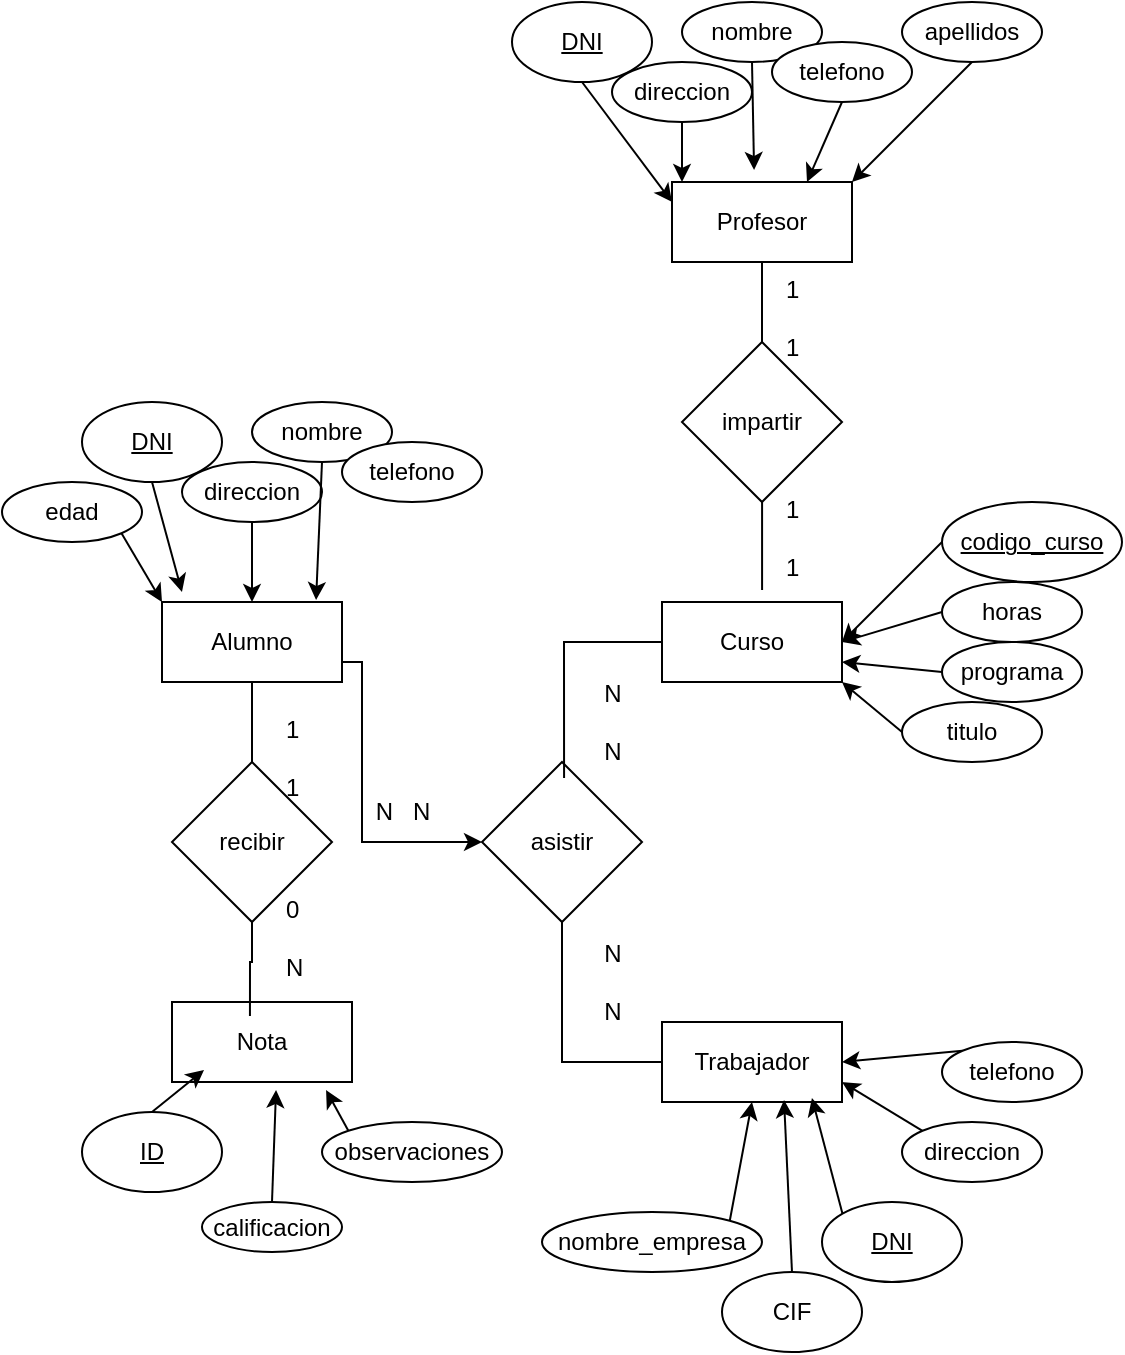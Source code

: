 <mxfile version="22.0.4" type="github">
  <diagram id="R2lEEEUBdFMjLlhIrx00" name="Page-1">
    <mxGraphModel dx="1115" dy="711" grid="1" gridSize="10" guides="1" tooltips="1" connect="1" arrows="1" fold="1" page="1" pageScale="1" pageWidth="850" pageHeight="1100" math="0" shadow="0" extFonts="Permanent Marker^https://fonts.googleapis.com/css?family=Permanent+Marker">
      <root>
        <mxCell id="0" />
        <mxCell id="1" parent="0" />
        <mxCell id="CkctEz7jh0PpBciCOMWh-77" style="edgeStyle=orthogonalEdgeStyle;rounded=0;orthogonalLoop=1;jettySize=auto;html=1;exitX=1;exitY=0.75;exitDx=0;exitDy=0;entryX=0;entryY=0.5;entryDx=0;entryDy=0;" parent="1" source="CkctEz7jh0PpBciCOMWh-1" target="CkctEz7jh0PpBciCOMWh-12" edge="1">
          <mxGeometry relative="1" as="geometry">
            <Array as="points">
              <mxPoint x="350" y="340" />
              <mxPoint x="350" y="430" />
            </Array>
          </mxGeometry>
        </mxCell>
        <mxCell id="CkctEz7jh0PpBciCOMWh-1" value="Alumno" style="rounded=0;whiteSpace=wrap;html=1;" parent="1" vertex="1">
          <mxGeometry x="250" y="310" width="90" height="40" as="geometry" />
        </mxCell>
        <mxCell id="CkctEz7jh0PpBciCOMWh-13" style="edgeStyle=orthogonalEdgeStyle;rounded=0;orthogonalLoop=1;jettySize=auto;html=1;entryX=0.5;entryY=1;entryDx=0;entryDy=0;endArrow=none;endFill=0;startArrow=none;startFill=0;" parent="1" source="CkctEz7jh0PpBciCOMWh-2" target="CkctEz7jh0PpBciCOMWh-12" edge="1">
          <mxGeometry relative="1" as="geometry" />
        </mxCell>
        <mxCell id="CkctEz7jh0PpBciCOMWh-2" value="&lt;div&gt;Trabajador&lt;/div&gt;" style="rounded=0;whiteSpace=wrap;html=1;" parent="1" vertex="1">
          <mxGeometry x="500" y="520" width="90" height="40" as="geometry" />
        </mxCell>
        <mxCell id="CkctEz7jh0PpBciCOMWh-3" value="Curso" style="rounded=0;whiteSpace=wrap;html=1;" parent="1" vertex="1">
          <mxGeometry x="500" y="310" width="90" height="40" as="geometry" />
        </mxCell>
        <mxCell id="CkctEz7jh0PpBciCOMWh-4" value="&lt;div&gt;Profesor&lt;/div&gt;" style="rounded=0;whiteSpace=wrap;html=1;" parent="1" vertex="1">
          <mxGeometry x="505" y="100" width="90" height="40" as="geometry" />
        </mxCell>
        <mxCell id="CkctEz7jh0PpBciCOMWh-6" value="&lt;div&gt;Nota&lt;/div&gt;" style="rounded=0;whiteSpace=wrap;html=1;" parent="1" vertex="1">
          <mxGeometry x="255" y="510" width="90" height="40" as="geometry" />
        </mxCell>
        <mxCell id="CkctEz7jh0PpBciCOMWh-12" value="asistir" style="rhombus;whiteSpace=wrap;html=1;" parent="1" vertex="1">
          <mxGeometry x="410" y="390" width="80" height="80" as="geometry" />
        </mxCell>
        <mxCell id="CkctEz7jh0PpBciCOMWh-16" style="edgeStyle=orthogonalEdgeStyle;rounded=0;orthogonalLoop=1;jettySize=auto;html=1;entryX=0.513;entryY=0.1;entryDx=0;entryDy=0;entryPerimeter=0;endArrow=none;endFill=0;startArrow=none;startFill=0;" parent="1" source="CkctEz7jh0PpBciCOMWh-3" target="CkctEz7jh0PpBciCOMWh-12" edge="1">
          <mxGeometry relative="1" as="geometry" />
        </mxCell>
        <mxCell id="CkctEz7jh0PpBciCOMWh-18" style="edgeStyle=orthogonalEdgeStyle;rounded=0;orthogonalLoop=1;jettySize=auto;html=1;endArrow=none;endFill=0;startArrow=none;startFill=0;" parent="1" source="CkctEz7jh0PpBciCOMWh-17" target="CkctEz7jh0PpBciCOMWh-4" edge="1">
          <mxGeometry relative="1" as="geometry" />
        </mxCell>
        <mxCell id="CkctEz7jh0PpBciCOMWh-17" value="impartir" style="rhombus;whiteSpace=wrap;html=1;" parent="1" vertex="1">
          <mxGeometry x="510" y="180" width="80" height="80" as="geometry" />
        </mxCell>
        <mxCell id="CkctEz7jh0PpBciCOMWh-19" style="edgeStyle=orthogonalEdgeStyle;rounded=0;orthogonalLoop=1;jettySize=auto;html=1;entryX=0.556;entryY=-0.15;entryDx=0;entryDy=0;entryPerimeter=0;endArrow=none;endFill=0;startArrow=none;startFill=0;" parent="1" source="CkctEz7jh0PpBciCOMWh-17" target="CkctEz7jh0PpBciCOMWh-3" edge="1">
          <mxGeometry relative="1" as="geometry" />
        </mxCell>
        <mxCell id="CkctEz7jh0PpBciCOMWh-22" style="edgeStyle=orthogonalEdgeStyle;rounded=0;orthogonalLoop=1;jettySize=auto;html=1;entryX=0.5;entryY=1;entryDx=0;entryDy=0;endArrow=none;endFill=0;startArrow=none;startFill=0;" parent="1" source="CkctEz7jh0PpBciCOMWh-20" target="CkctEz7jh0PpBciCOMWh-1" edge="1">
          <mxGeometry relative="1" as="geometry" />
        </mxCell>
        <mxCell id="CkctEz7jh0PpBciCOMWh-20" value="recibir" style="rhombus;whiteSpace=wrap;html=1;" parent="1" vertex="1">
          <mxGeometry x="255" y="390" width="80" height="80" as="geometry" />
        </mxCell>
        <mxCell id="CkctEz7jh0PpBciCOMWh-21" style="edgeStyle=orthogonalEdgeStyle;rounded=0;orthogonalLoop=1;jettySize=auto;html=1;entryX=0.433;entryY=0.175;entryDx=0;entryDy=0;entryPerimeter=0;endArrow=none;endFill=0;startArrow=none;startFill=0;" parent="1" source="CkctEz7jh0PpBciCOMWh-20" target="CkctEz7jh0PpBciCOMWh-6" edge="1">
          <mxGeometry relative="1" as="geometry" />
        </mxCell>
        <mxCell id="CkctEz7jh0PpBciCOMWh-23" value="&lt;div&gt;N&lt;/div&gt;&lt;div&gt;&lt;br&gt;&lt;/div&gt;&lt;div&gt;N&lt;/div&gt;" style="text;html=1;align=center;verticalAlign=middle;resizable=0;points=[];autosize=1;strokeColor=none;fillColor=none;" parent="1" vertex="1">
          <mxGeometry x="460" y="470" width="30" height="60" as="geometry" />
        </mxCell>
        <mxCell id="CkctEz7jh0PpBciCOMWh-24" value="&lt;div&gt;N&lt;/div&gt;&lt;div&gt;&lt;br&gt;&lt;/div&gt;&lt;div&gt;N&lt;/div&gt;" style="text;html=1;align=center;verticalAlign=middle;resizable=0;points=[];autosize=1;strokeColor=none;fillColor=none;" parent="1" vertex="1">
          <mxGeometry x="460" y="340" width="30" height="60" as="geometry" />
        </mxCell>
        <mxCell id="CkctEz7jh0PpBciCOMWh-25" value="0&lt;br&gt;&lt;div&gt;&lt;br&gt;&lt;/div&gt;&lt;div&gt;N&lt;br&gt;&lt;/div&gt;" style="text;whiteSpace=wrap;html=1;" parent="1" vertex="1">
          <mxGeometry x="310" y="450" width="40" height="70" as="geometry" />
        </mxCell>
        <mxCell id="CkctEz7jh0PpBciCOMWh-26" value="&lt;div&gt;1&lt;/div&gt;&lt;div&gt;&lt;br&gt;&lt;/div&gt;&lt;div&gt;1&lt;br&gt;&lt;/div&gt;" style="text;whiteSpace=wrap;html=1;" parent="1" vertex="1">
          <mxGeometry x="560" y="140" width="40" height="70" as="geometry" />
        </mxCell>
        <mxCell id="CkctEz7jh0PpBciCOMWh-27" value="&lt;div&gt;1&lt;/div&gt;&lt;div&gt;&lt;br&gt;&lt;/div&gt;&lt;div&gt;1&lt;br&gt;&lt;/div&gt;" style="text;whiteSpace=wrap;html=1;" parent="1" vertex="1">
          <mxGeometry x="560" y="250" width="40" height="70" as="geometry" />
        </mxCell>
        <mxCell id="CkctEz7jh0PpBciCOMWh-28" value="&lt;div&gt;1&lt;/div&gt;&lt;div&gt;&lt;br&gt;&lt;/div&gt;&lt;div&gt;1&lt;br&gt;&lt;/div&gt;" style="text;whiteSpace=wrap;html=1;" parent="1" vertex="1">
          <mxGeometry x="310" y="360" width="40" height="70" as="geometry" />
        </mxCell>
        <mxCell id="CkctEz7jh0PpBciCOMWh-32" value="DNI" style="ellipse;whiteSpace=wrap;html=1;fontStyle=4" parent="1" vertex="1">
          <mxGeometry x="210" y="210" width="70" height="40" as="geometry" />
        </mxCell>
        <mxCell id="CkctEz7jh0PpBciCOMWh-39" style="rounded=0;orthogonalLoop=1;jettySize=auto;html=1;exitX=0.5;exitY=1;exitDx=0;exitDy=0;entryX=0.5;entryY=0;entryDx=0;entryDy=0;" parent="1" source="CkctEz7jh0PpBciCOMWh-33" target="CkctEz7jh0PpBciCOMWh-1" edge="1">
          <mxGeometry relative="1" as="geometry" />
        </mxCell>
        <mxCell id="CkctEz7jh0PpBciCOMWh-33" value="&lt;div&gt;direccion&lt;/div&gt;" style="ellipse;whiteSpace=wrap;html=1;" parent="1" vertex="1">
          <mxGeometry x="260" y="240" width="70" height="30" as="geometry" />
        </mxCell>
        <mxCell id="CkctEz7jh0PpBciCOMWh-34" value="nombre" style="ellipse;whiteSpace=wrap;html=1;" parent="1" vertex="1">
          <mxGeometry x="295" y="210" width="70" height="30" as="geometry" />
        </mxCell>
        <mxCell id="CkctEz7jh0PpBciCOMWh-35" value="&lt;div&gt;telefono&lt;/div&gt;" style="ellipse;whiteSpace=wrap;html=1;" parent="1" vertex="1">
          <mxGeometry x="340" y="230" width="70" height="30" as="geometry" />
        </mxCell>
        <mxCell id="CkctEz7jh0PpBciCOMWh-37" style="rounded=0;orthogonalLoop=1;jettySize=auto;html=1;exitX=1;exitY=1;exitDx=0;exitDy=0;entryX=0;entryY=0;entryDx=0;entryDy=0;" parent="1" source="CkctEz7jh0PpBciCOMWh-36" target="CkctEz7jh0PpBciCOMWh-1" edge="1">
          <mxGeometry relative="1" as="geometry" />
        </mxCell>
        <mxCell id="CkctEz7jh0PpBciCOMWh-36" value="edad" style="ellipse;whiteSpace=wrap;html=1;" parent="1" vertex="1">
          <mxGeometry x="170" y="250" width="70" height="30" as="geometry" />
        </mxCell>
        <mxCell id="CkctEz7jh0PpBciCOMWh-38" style="rounded=0;orthogonalLoop=1;jettySize=auto;html=1;exitX=0.5;exitY=1;exitDx=0;exitDy=0;entryX=0.111;entryY=-0.125;entryDx=0;entryDy=0;entryPerimeter=0;" parent="1" source="CkctEz7jh0PpBciCOMWh-32" target="CkctEz7jh0PpBciCOMWh-1" edge="1">
          <mxGeometry relative="1" as="geometry" />
        </mxCell>
        <mxCell id="CkctEz7jh0PpBciCOMWh-40" style="rounded=0;orthogonalLoop=1;jettySize=auto;html=1;exitX=0.5;exitY=1;exitDx=0;exitDy=0;entryX=0.856;entryY=-0.025;entryDx=0;entryDy=0;entryPerimeter=0;" parent="1" source="CkctEz7jh0PpBciCOMWh-34" target="CkctEz7jh0PpBciCOMWh-1" edge="1">
          <mxGeometry relative="1" as="geometry" />
        </mxCell>
        <mxCell id="CkctEz7jh0PpBciCOMWh-42" value="DNI" style="ellipse;whiteSpace=wrap;html=1;fontStyle=4" parent="1" vertex="1">
          <mxGeometry x="580" y="610" width="70" height="40" as="geometry" />
        </mxCell>
        <mxCell id="CkctEz7jh0PpBciCOMWh-43" value="CIF" style="ellipse;whiteSpace=wrap;html=1;fontStyle=0" parent="1" vertex="1">
          <mxGeometry x="530" y="645" width="70" height="40" as="geometry" />
        </mxCell>
        <mxCell id="CkctEz7jh0PpBciCOMWh-51" style="rounded=0;orthogonalLoop=1;jettySize=auto;html=1;exitX=1;exitY=0;exitDx=0;exitDy=0;entryX=0.5;entryY=1;entryDx=0;entryDy=0;" parent="1" source="CkctEz7jh0PpBciCOMWh-44" target="CkctEz7jh0PpBciCOMWh-2" edge="1">
          <mxGeometry relative="1" as="geometry" />
        </mxCell>
        <mxCell id="CkctEz7jh0PpBciCOMWh-44" value="&lt;div&gt;nombre_empresa&lt;/div&gt;" style="ellipse;whiteSpace=wrap;html=1;" parent="1" vertex="1">
          <mxGeometry x="440" y="615" width="110" height="30" as="geometry" />
        </mxCell>
        <mxCell id="CkctEz7jh0PpBciCOMWh-47" style="rounded=0;orthogonalLoop=1;jettySize=auto;html=1;exitX=0;exitY=0;exitDx=0;exitDy=0;entryX=1;entryY=0.75;entryDx=0;entryDy=0;" parent="1" source="CkctEz7jh0PpBciCOMWh-45" target="CkctEz7jh0PpBciCOMWh-2" edge="1">
          <mxGeometry relative="1" as="geometry" />
        </mxCell>
        <mxCell id="CkctEz7jh0PpBciCOMWh-45" value="&lt;div&gt;direccion&lt;/div&gt;" style="ellipse;whiteSpace=wrap;html=1;" parent="1" vertex="1">
          <mxGeometry x="620" y="570" width="70" height="30" as="geometry" />
        </mxCell>
        <mxCell id="CkctEz7jh0PpBciCOMWh-48" style="rounded=0;orthogonalLoop=1;jettySize=auto;html=1;exitX=0;exitY=0;exitDx=0;exitDy=0;entryX=1;entryY=0.5;entryDx=0;entryDy=0;" parent="1" source="CkctEz7jh0PpBciCOMWh-46" target="CkctEz7jh0PpBciCOMWh-2" edge="1">
          <mxGeometry relative="1" as="geometry" />
        </mxCell>
        <mxCell id="CkctEz7jh0PpBciCOMWh-46" value="&lt;div&gt;telefono&lt;/div&gt;" style="ellipse;whiteSpace=wrap;html=1;" parent="1" vertex="1">
          <mxGeometry x="640" y="530" width="70" height="30" as="geometry" />
        </mxCell>
        <mxCell id="CkctEz7jh0PpBciCOMWh-49" style="rounded=0;orthogonalLoop=1;jettySize=auto;html=1;exitX=0;exitY=0;exitDx=0;exitDy=0;entryX=0.833;entryY=0.95;entryDx=0;entryDy=0;entryPerimeter=0;" parent="1" source="CkctEz7jh0PpBciCOMWh-42" target="CkctEz7jh0PpBciCOMWh-2" edge="1">
          <mxGeometry relative="1" as="geometry" />
        </mxCell>
        <mxCell id="CkctEz7jh0PpBciCOMWh-50" style="rounded=0;orthogonalLoop=1;jettySize=auto;html=1;exitX=0.5;exitY=0;exitDx=0;exitDy=0;entryX=0.678;entryY=0.975;entryDx=0;entryDy=0;entryPerimeter=0;" parent="1" source="CkctEz7jh0PpBciCOMWh-43" target="CkctEz7jh0PpBciCOMWh-2" edge="1">
          <mxGeometry relative="1" as="geometry" />
        </mxCell>
        <mxCell id="CkctEz7jh0PpBciCOMWh-56" style="rounded=0;orthogonalLoop=1;jettySize=auto;html=1;exitX=0;exitY=0.5;exitDx=0;exitDy=0;entryX=1;entryY=0.5;entryDx=0;entryDy=0;" parent="1" source="CkctEz7jh0PpBciCOMWh-52" target="CkctEz7jh0PpBciCOMWh-3" edge="1">
          <mxGeometry relative="1" as="geometry" />
        </mxCell>
        <mxCell id="CkctEz7jh0PpBciCOMWh-52" value="&lt;div&gt;codigo_curso&lt;/div&gt;" style="ellipse;whiteSpace=wrap;html=1;fontStyle=4" parent="1" vertex="1">
          <mxGeometry x="640" y="260" width="90" height="40" as="geometry" />
        </mxCell>
        <mxCell id="CkctEz7jh0PpBciCOMWh-58" style="rounded=0;orthogonalLoop=1;jettySize=auto;html=1;exitX=0;exitY=0.5;exitDx=0;exitDy=0;entryX=1;entryY=0.5;entryDx=0;entryDy=0;" parent="1" source="CkctEz7jh0PpBciCOMWh-53" target="CkctEz7jh0PpBciCOMWh-3" edge="1">
          <mxGeometry relative="1" as="geometry" />
        </mxCell>
        <mxCell id="CkctEz7jh0PpBciCOMWh-53" value="horas" style="ellipse;whiteSpace=wrap;html=1;" parent="1" vertex="1">
          <mxGeometry x="640" y="300" width="70" height="30" as="geometry" />
        </mxCell>
        <mxCell id="CkctEz7jh0PpBciCOMWh-59" style="rounded=0;orthogonalLoop=1;jettySize=auto;html=1;exitX=0;exitY=0.5;exitDx=0;exitDy=0;entryX=1;entryY=0.75;entryDx=0;entryDy=0;" parent="1" source="CkctEz7jh0PpBciCOMWh-54" target="CkctEz7jh0PpBciCOMWh-3" edge="1">
          <mxGeometry relative="1" as="geometry" />
        </mxCell>
        <mxCell id="CkctEz7jh0PpBciCOMWh-54" value="programa" style="ellipse;whiteSpace=wrap;html=1;" parent="1" vertex="1">
          <mxGeometry x="640" y="330" width="70" height="30" as="geometry" />
        </mxCell>
        <mxCell id="CkctEz7jh0PpBciCOMWh-60" style="rounded=0;orthogonalLoop=1;jettySize=auto;html=1;exitX=0;exitY=0.5;exitDx=0;exitDy=0;" parent="1" source="CkctEz7jh0PpBciCOMWh-55" edge="1">
          <mxGeometry relative="1" as="geometry">
            <mxPoint x="590" y="350" as="targetPoint" />
          </mxGeometry>
        </mxCell>
        <mxCell id="CkctEz7jh0PpBciCOMWh-55" value="titulo" style="ellipse;whiteSpace=wrap;html=1;" parent="1" vertex="1">
          <mxGeometry x="620" y="360" width="70" height="30" as="geometry" />
        </mxCell>
        <mxCell id="CkctEz7jh0PpBciCOMWh-66" style="rounded=0;orthogonalLoop=1;jettySize=auto;html=1;exitX=0.5;exitY=1;exitDx=0;exitDy=0;entryX=0;entryY=0.25;entryDx=0;entryDy=0;" parent="1" source="CkctEz7jh0PpBciCOMWh-61" target="CkctEz7jh0PpBciCOMWh-4" edge="1">
          <mxGeometry relative="1" as="geometry" />
        </mxCell>
        <mxCell id="CkctEz7jh0PpBciCOMWh-61" value="DNI" style="ellipse;whiteSpace=wrap;html=1;fontStyle=4" parent="1" vertex="1">
          <mxGeometry x="425" y="10" width="70" height="40" as="geometry" />
        </mxCell>
        <mxCell id="CkctEz7jh0PpBciCOMWh-67" style="rounded=0;orthogonalLoop=1;jettySize=auto;html=1;exitX=0.5;exitY=1;exitDx=0;exitDy=0;" parent="1" source="CkctEz7jh0PpBciCOMWh-62" edge="1">
          <mxGeometry relative="1" as="geometry">
            <mxPoint x="510" y="100" as="targetPoint" />
          </mxGeometry>
        </mxCell>
        <mxCell id="CkctEz7jh0PpBciCOMWh-62" value="&lt;div&gt;direccion&lt;/div&gt;" style="ellipse;whiteSpace=wrap;html=1;" parent="1" vertex="1">
          <mxGeometry x="475" y="40" width="70" height="30" as="geometry" />
        </mxCell>
        <mxCell id="CkctEz7jh0PpBciCOMWh-63" value="nombre" style="ellipse;whiteSpace=wrap;html=1;" parent="1" vertex="1">
          <mxGeometry x="510" y="10" width="70" height="30" as="geometry" />
        </mxCell>
        <mxCell id="CkctEz7jh0PpBciCOMWh-69" style="rounded=0;orthogonalLoop=1;jettySize=auto;html=1;exitX=0.5;exitY=1;exitDx=0;exitDy=0;entryX=0.75;entryY=0;entryDx=0;entryDy=0;" parent="1" source="CkctEz7jh0PpBciCOMWh-64" target="CkctEz7jh0PpBciCOMWh-4" edge="1">
          <mxGeometry relative="1" as="geometry" />
        </mxCell>
        <mxCell id="CkctEz7jh0PpBciCOMWh-64" value="&lt;div&gt;telefono&lt;/div&gt;" style="ellipse;whiteSpace=wrap;html=1;" parent="1" vertex="1">
          <mxGeometry x="555" y="30" width="70" height="30" as="geometry" />
        </mxCell>
        <mxCell id="CkctEz7jh0PpBciCOMWh-70" style="rounded=0;orthogonalLoop=1;jettySize=auto;html=1;exitX=0.5;exitY=1;exitDx=0;exitDy=0;entryX=1;entryY=0;entryDx=0;entryDy=0;" parent="1" source="CkctEz7jh0PpBciCOMWh-65" target="CkctEz7jh0PpBciCOMWh-4" edge="1">
          <mxGeometry relative="1" as="geometry" />
        </mxCell>
        <mxCell id="CkctEz7jh0PpBciCOMWh-65" value="apellidos" style="ellipse;whiteSpace=wrap;html=1;" parent="1" vertex="1">
          <mxGeometry x="620" y="10" width="70" height="30" as="geometry" />
        </mxCell>
        <mxCell id="CkctEz7jh0PpBciCOMWh-68" style="rounded=0;orthogonalLoop=1;jettySize=auto;html=1;exitX=0.5;exitY=1;exitDx=0;exitDy=0;entryX=0.456;entryY=-0.15;entryDx=0;entryDy=0;entryPerimeter=0;" parent="1" source="CkctEz7jh0PpBciCOMWh-63" target="CkctEz7jh0PpBciCOMWh-4" edge="1">
          <mxGeometry relative="1" as="geometry" />
        </mxCell>
        <mxCell id="CkctEz7jh0PpBciCOMWh-71" value="ID" style="ellipse;whiteSpace=wrap;html=1;fontStyle=4" parent="1" vertex="1">
          <mxGeometry x="210" y="565" width="70" height="40" as="geometry" />
        </mxCell>
        <mxCell id="CkctEz7jh0PpBciCOMWh-72" value="calificacion" style="ellipse;whiteSpace=wrap;html=1;" parent="1" vertex="1">
          <mxGeometry x="270" y="610" width="70" height="25" as="geometry" />
        </mxCell>
        <mxCell id="CkctEz7jh0PpBciCOMWh-73" value="observaciones" style="ellipse;whiteSpace=wrap;html=1;" parent="1" vertex="1">
          <mxGeometry x="330" y="570" width="90" height="30" as="geometry" />
        </mxCell>
        <mxCell id="CkctEz7jh0PpBciCOMWh-74" style="rounded=0;orthogonalLoop=1;jettySize=auto;html=1;exitX=0.5;exitY=0;exitDx=0;exitDy=0;entryX=0.178;entryY=0.85;entryDx=0;entryDy=0;entryPerimeter=0;" parent="1" source="CkctEz7jh0PpBciCOMWh-71" target="CkctEz7jh0PpBciCOMWh-6" edge="1">
          <mxGeometry relative="1" as="geometry" />
        </mxCell>
        <mxCell id="CkctEz7jh0PpBciCOMWh-75" style="rounded=0;orthogonalLoop=1;jettySize=auto;html=1;exitX=0.5;exitY=0;exitDx=0;exitDy=0;entryX=0.578;entryY=1.1;entryDx=0;entryDy=0;entryPerimeter=0;" parent="1" source="CkctEz7jh0PpBciCOMWh-72" target="CkctEz7jh0PpBciCOMWh-6" edge="1">
          <mxGeometry relative="1" as="geometry" />
        </mxCell>
        <mxCell id="CkctEz7jh0PpBciCOMWh-76" style="rounded=0;orthogonalLoop=1;jettySize=auto;html=1;exitX=0;exitY=0;exitDx=0;exitDy=0;entryX=0.856;entryY=1.1;entryDx=0;entryDy=0;entryPerimeter=0;" parent="1" source="CkctEz7jh0PpBciCOMWh-73" target="CkctEz7jh0PpBciCOMWh-6" edge="1">
          <mxGeometry relative="1" as="geometry" />
        </mxCell>
        <mxCell id="CkctEz7jh0PpBciCOMWh-78" value="N&amp;nbsp;&amp;nbsp; N" style="text;html=1;align=center;verticalAlign=middle;resizable=0;points=[];autosize=1;strokeColor=none;fillColor=none;" parent="1" vertex="1">
          <mxGeometry x="345" y="400" width="50" height="30" as="geometry" />
        </mxCell>
      </root>
    </mxGraphModel>
  </diagram>
</mxfile>
